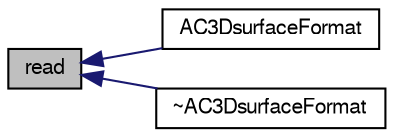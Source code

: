 digraph "read"
{
  bgcolor="transparent";
  edge [fontname="FreeSans",fontsize="10",labelfontname="FreeSans",labelfontsize="10"];
  node [fontname="FreeSans",fontsize="10",shape=record];
  rankdir="LR";
  Node397 [label="read",height=0.2,width=0.4,color="black", fillcolor="grey75", style="filled", fontcolor="black"];
  Node397 -> Node398 [dir="back",color="midnightblue",fontsize="10",style="solid",fontname="FreeSans"];
  Node398 [label="AC3DsurfaceFormat",height=0.2,width=0.4,color="black",URL="$a29582.html#a4a2db499d83b5519ff0d43089b3753bd",tooltip="Construct from file name. "];
  Node397 -> Node399 [dir="back",color="midnightblue",fontsize="10",style="solid",fontname="FreeSans"];
  Node399 [label="~AC3DsurfaceFormat",height=0.2,width=0.4,color="black",URL="$a29582.html#a6681c6ef69c7d6acdcc9af0e85f0086e",tooltip="Destructor. "];
}
